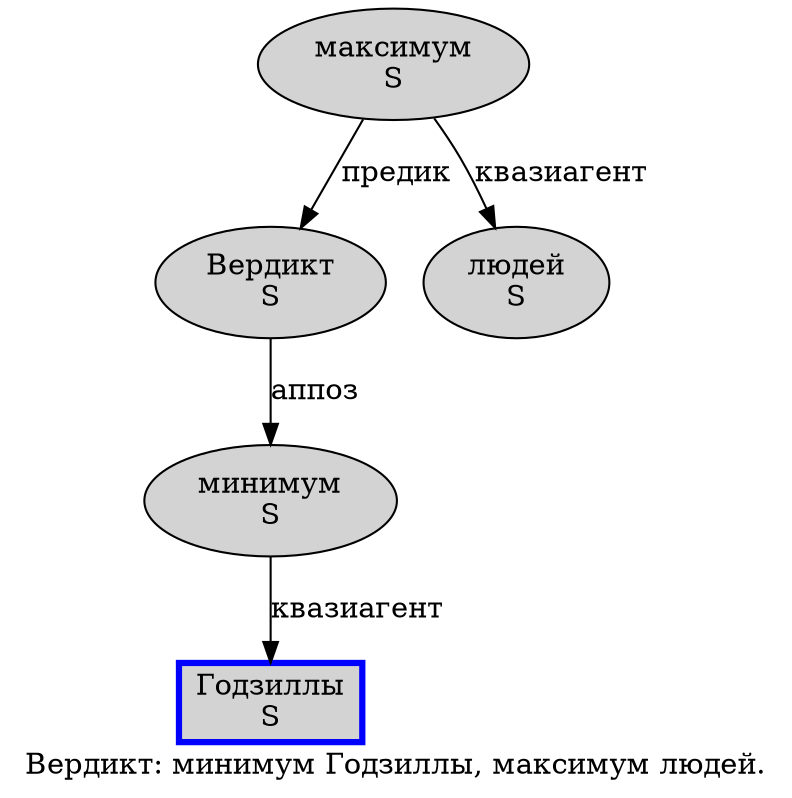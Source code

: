 digraph SENTENCE_4549 {
	graph [label="Вердикт: минимум Годзиллы, максимум людей."]
	node [style=filled]
		0 [label="Вердикт
S" color="" fillcolor=lightgray penwidth=1 shape=ellipse]
		2 [label="минимум
S" color="" fillcolor=lightgray penwidth=1 shape=ellipse]
		3 [label="Годзиллы
S" color=blue fillcolor=lightgray penwidth=3 shape=box]
		5 [label="максимум
S" color="" fillcolor=lightgray penwidth=1 shape=ellipse]
		6 [label="людей
S" color="" fillcolor=lightgray penwidth=1 shape=ellipse]
			0 -> 2 [label="аппоз"]
			5 -> 0 [label="предик"]
			5 -> 6 [label="квазиагент"]
			2 -> 3 [label="квазиагент"]
}